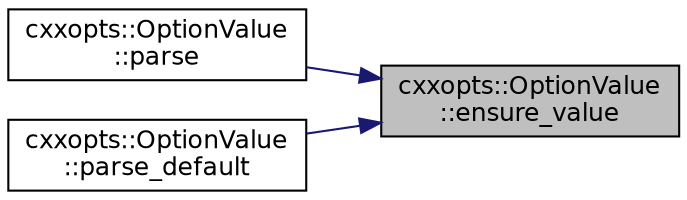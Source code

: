 digraph "cxxopts::OptionValue::ensure_value"
{
 // INTERACTIVE_SVG=YES
 // LATEX_PDF_SIZE
  edge [fontname="Helvetica",fontsize="12",labelfontname="Helvetica",labelfontsize="12"];
  node [fontname="Helvetica",fontsize="12",shape=record];
  rankdir="RL";
  Node1 [label="cxxopts::OptionValue\l::ensure_value",height=0.2,width=0.4,color="black", fillcolor="grey75", style="filled", fontcolor="black",tooltip=" "];
  Node1 -> Node2 [dir="back",color="midnightblue",fontsize="12",style="solid",fontname="Helvetica"];
  Node2 [label="cxxopts::OptionValue\l::parse",height=0.2,width=0.4,color="black", fillcolor="white", style="filled",URL="$a01026.html#a69645a46405198eea09f45137f1bcf8b",tooltip=" "];
  Node1 -> Node3 [dir="back",color="midnightblue",fontsize="12",style="solid",fontname="Helvetica"];
  Node3 [label="cxxopts::OptionValue\l::parse_default",height=0.2,width=0.4,color="black", fillcolor="white", style="filled",URL="$a01026.html#a58f4dc95f2a36c01f64c026baae6795f",tooltip=" "];
}
